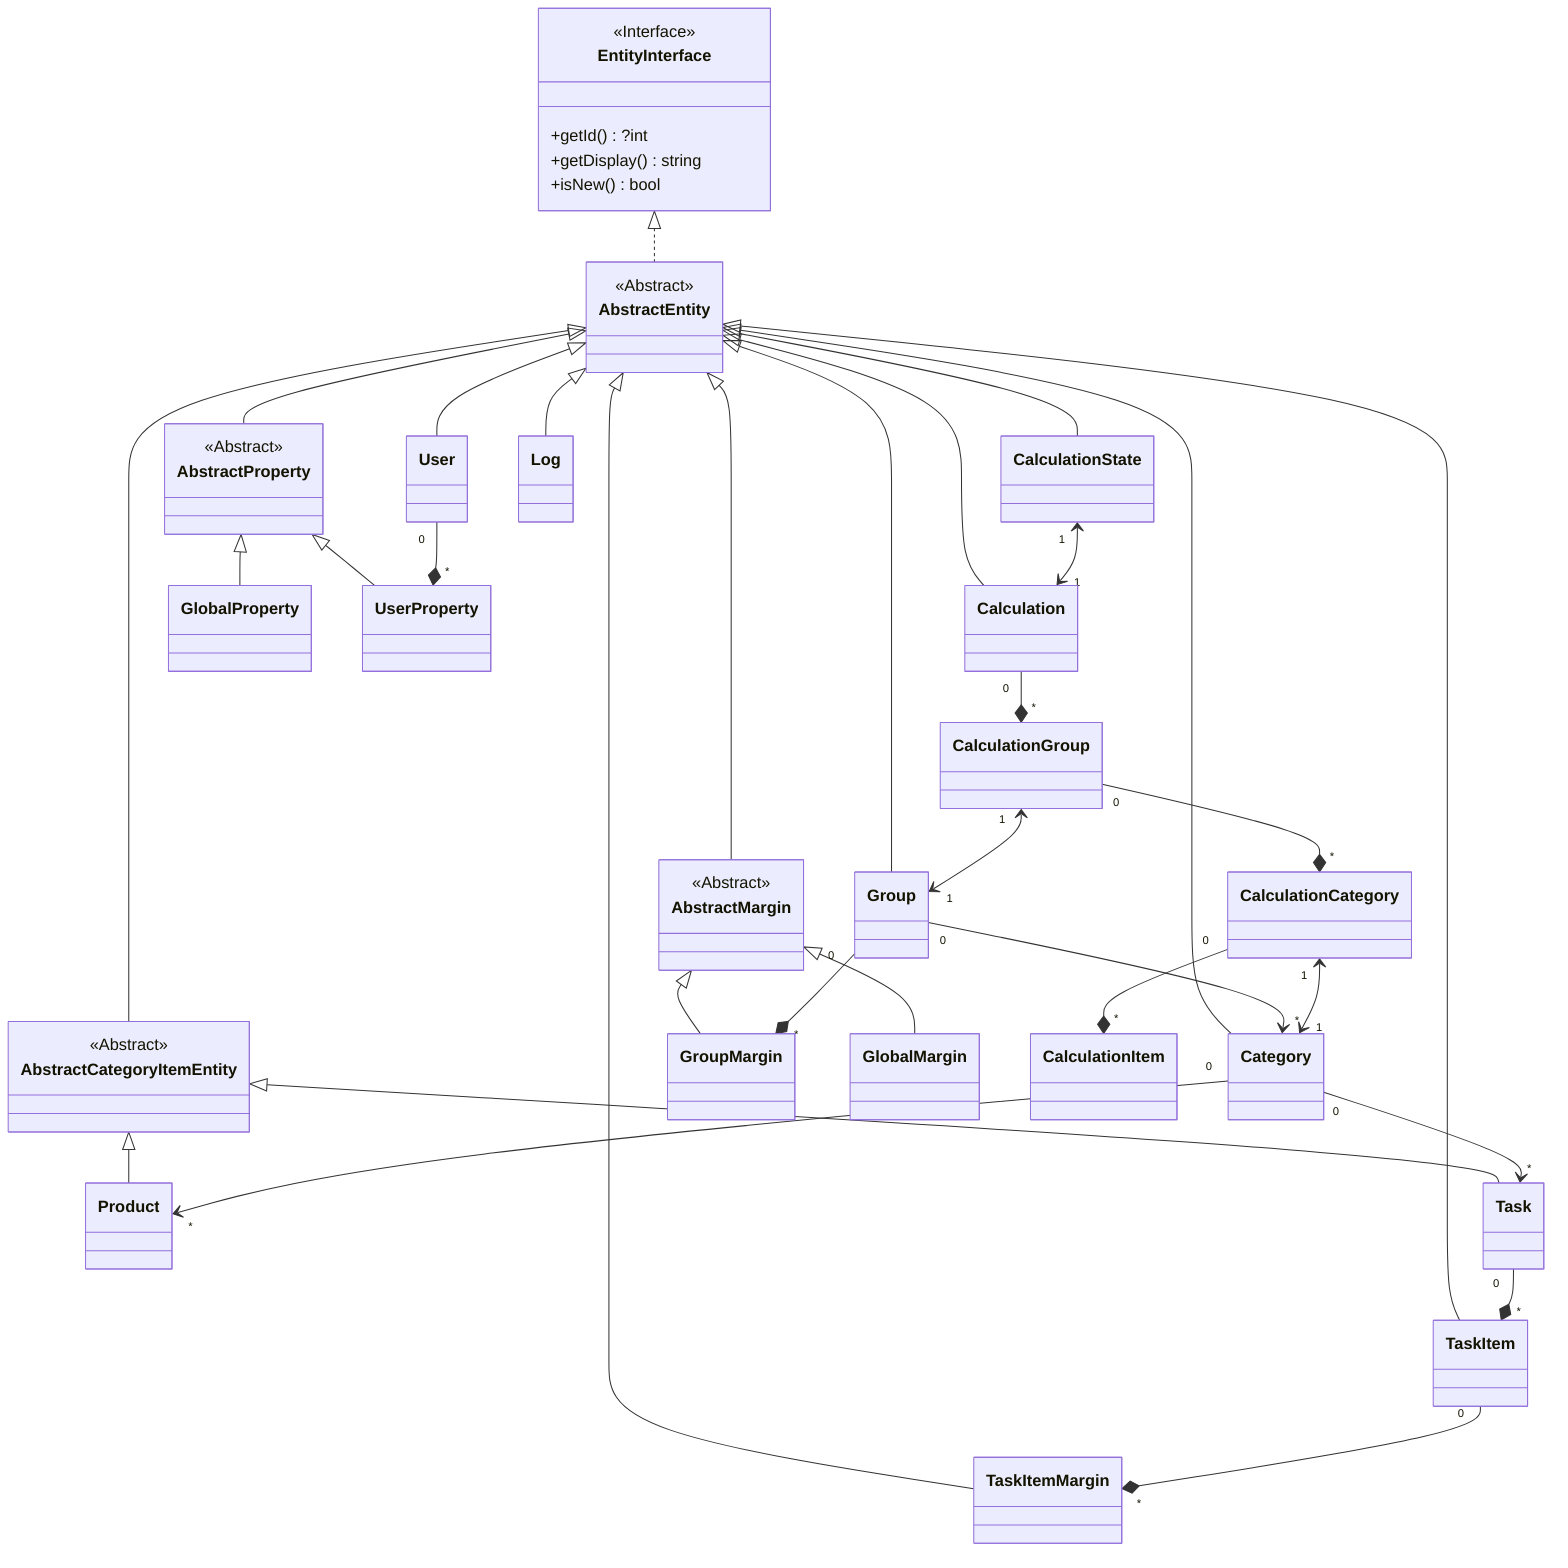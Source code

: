 ---
title: <Relations>
---
classDiagram
    direction TB

    class EntityInterface {
        <<Interface>>
        +getId() ?int
        +getDisplay() string
        +isNew() bool
    }

    class AbstractEntity {
        <<Abstract>>
    }

    class AbstractCategoryItemEntity {
        <<Abstract>>
    }

    class AbstractProperty {
        <<Abstract>>
    }

    class AbstractMargin {
        <<Abstract>>
    }

    EntityInterface <|.. AbstractEntity

    AbstractEntity <|-- AbstractCategoryItemEntity
    AbstractEntity <|-- AbstractMargin
    AbstractEntity <|-- User
    AbstractEntity <|-- Group
    AbstractEntity <|-- TaskItem
    AbstractEntity <|-- TaskItemMargin
    AbstractEntity <|-- Category
    AbstractEntity <|-- AbstractProperty
    AbstractEntity <|-- CalculationState
    AbstractEntity <|-- Calculation
    AbstractEntity <|-- Log

    AbstractProperty <|-- GlobalProperty
    AbstractProperty <|-- UserProperty

    AbstractMargin <|-- GroupMargin
    AbstractMargin <|-- GlobalMargin

    AbstractCategoryItemEntity <|-- Product
    AbstractCategoryItemEntity <|-- Task

    User "0" --* "*" UserProperty
    Group "0" --* "*" GroupMargin
    Group "0" --> "*" Category
    Category "0" --> "*" Product
    Category "0" --> "*" Task
    Task "0" --* "*" TaskItem
    TaskItem "0" --* "*" TaskItemMargin

    Calculation "0" --* "*" CalculationGroup
    CalculationGroup "0" --* "*" CalculationCategory
    CalculationCategory "0" --* "*" CalculationItem
    CalculationState "1" <--> "1" Calculation
    CalculationGroup "1" <--> "1" Group
    CalculationCategory "1" <--> "1" Category

    click AbstractEntity call nodeCallback()
    click AbstractMargin call nodeCallback()
    click AbstractProperty call nodeCallback()
    click Calculation call nodeCallback()
    click CalculationState call nodeCallback()
    click Category call nodeCallback()
    click Group call nodeCallback()
    click Product call nodeCallback()
    click Task call nodeCallback()
    click User call nodeCallback()
    click GlobalMargin call nodeCallback()
    click AbstractCategoryItemEntity call nodeCallback()
    click Log call nodeCallback()